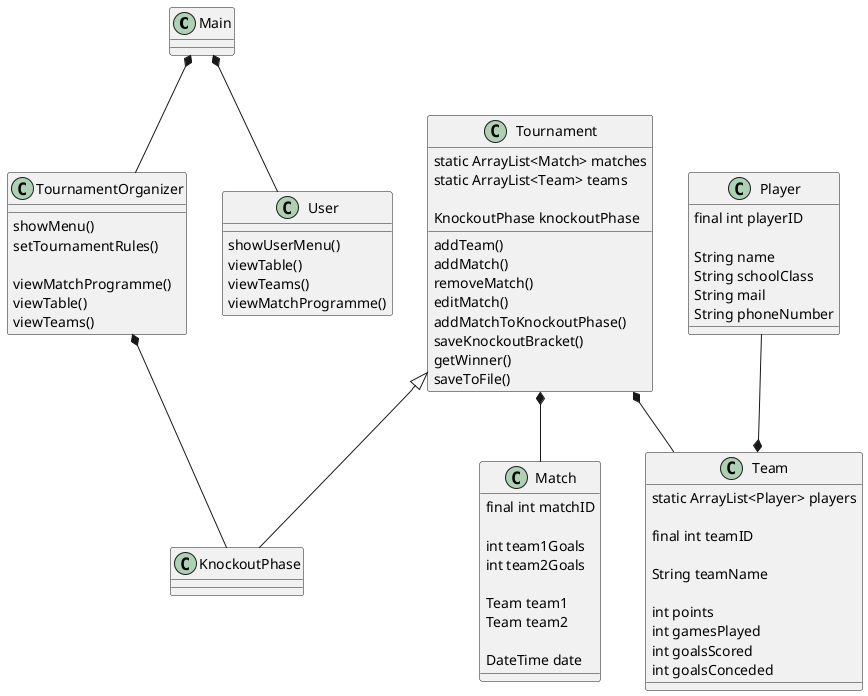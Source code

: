 @startuml
'https://plantuml.com/class-diagram
class Main
 {
 }

class Team {
static ArrayList<Player> players

final int teamID

String teamName

int points
int gamesPlayed
int goalsScored
int goalsConceded

}

class Player {

final int playerID

String name
String schoolClass
String mail
String phoneNumber

}

class KnockoutPhase extends Tournament{


}

'class GroupPhase extends Tournament {

'ArrayList<Team> groups
'ArrayList<Match> matches

'}



class Match {

final int matchID

int team1Goals
int team2Goals

Team team1
Team team2

DateTime date

}

class TournamentOrganizer {
showMenu()
setTournamentRules()

viewMatchProgramme()
viewTable()
viewTeams()

}

class Tournament {

static ArrayList<Match> matches
static ArrayList<Team> teams

KnockoutPhase knockoutPhase

addTeam()
addMatch()
removeMatch()
editMatch()
'addMatchToGroup()
addMatchToKnockoutPhase()
saveKnockoutBracket()
getWinner()
saveToFile()

'addMatchToGroup()
'randomizeGroups()
'addTeamToGroup()
'saveGroup()
}

class User {

showUserMenu()
viewTable()
viewTeams()
viewMatchProgramme()

}

'class Compare implements Comparator{

'int goalDifference

'sortTeams()

'}

Player --* Team
'GroupPhase --* Match
'GroupPhase --* Team
Tournament*-- Match
Tournament *-- Team
Main *-- TournamentOrganizer
Main *-- User

'Tournament --* Team
'Tournament *-- Compare
'Tournament --* Match

TournamentOrganizer *-- KnockoutPhase
@enduml